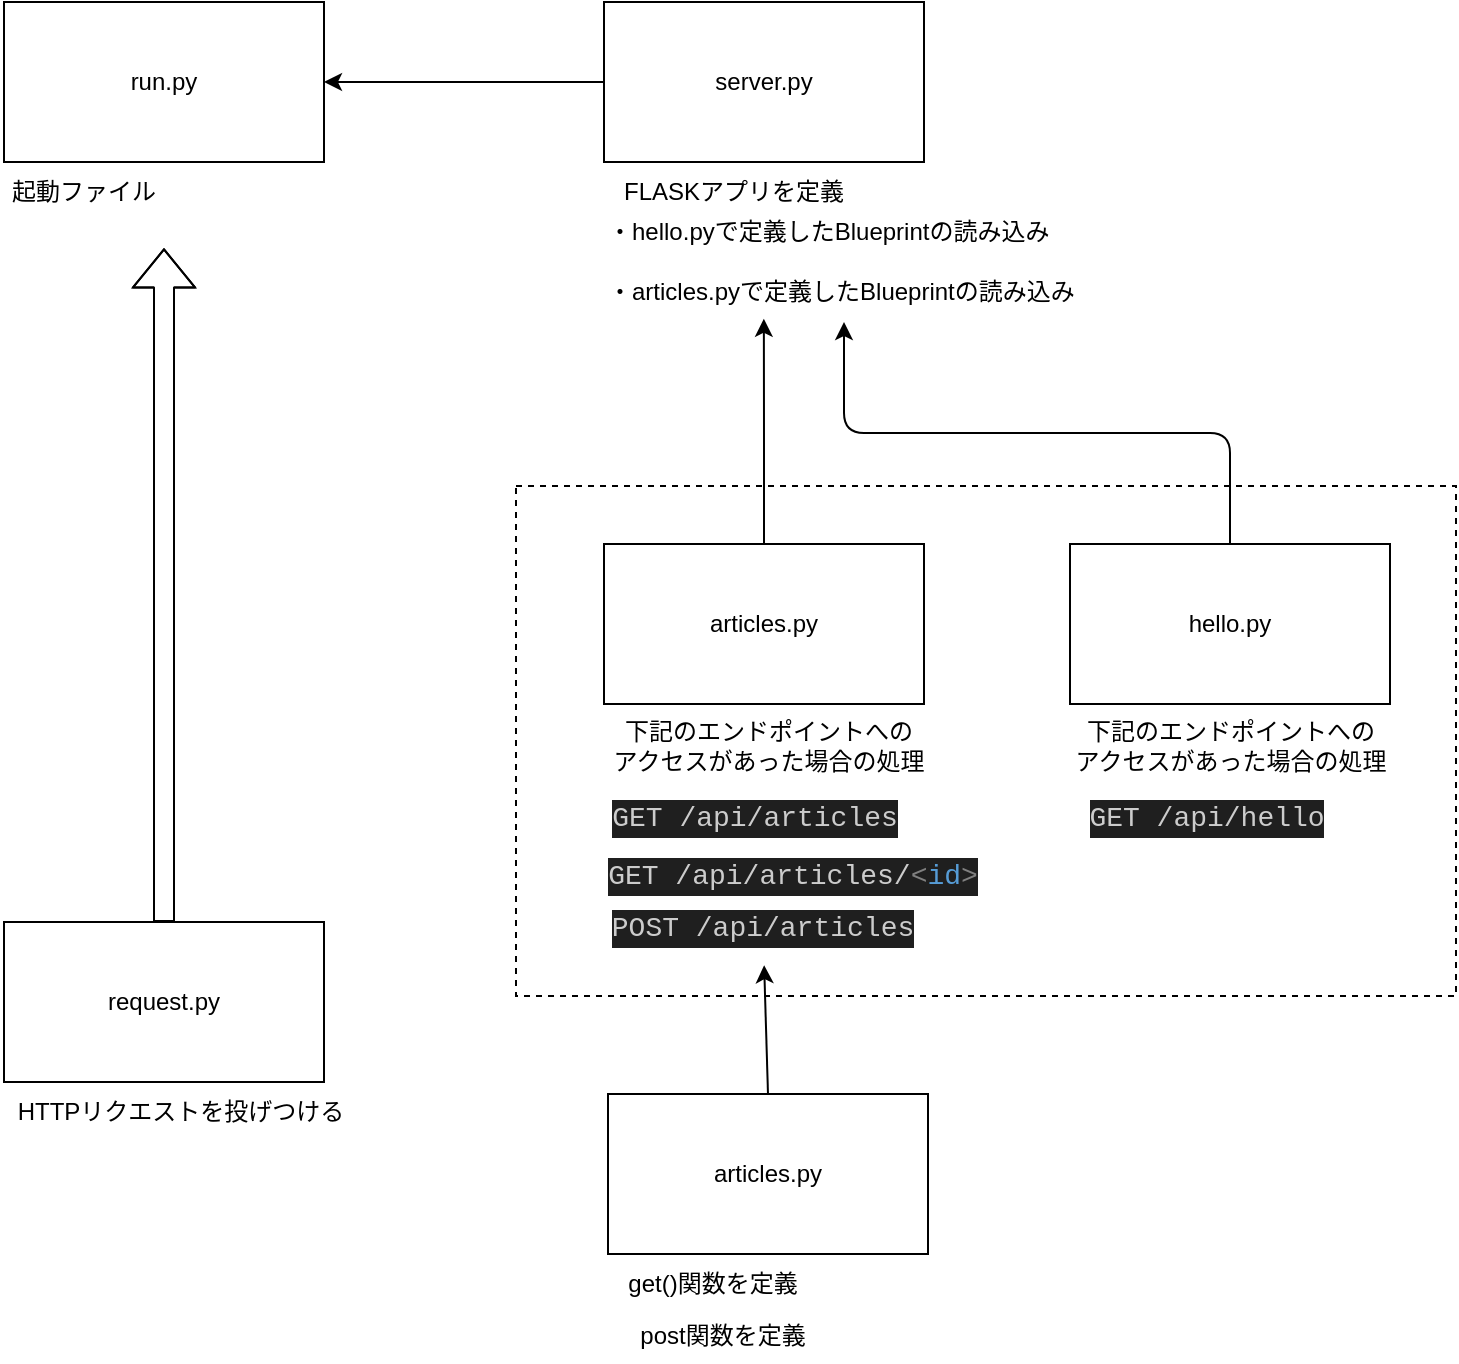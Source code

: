 <mxfile>
    <diagram id="KbKujRR1OgIPhaz0einG" name="ページ1">
        <mxGraphModel dx="845" dy="916" grid="0" gridSize="10" guides="1" tooltips="1" connect="1" arrows="1" fold="1" page="1" pageScale="1" pageWidth="1200" pageHeight="1000" math="0" shadow="0">
            <root>
                <mxCell id="0"/>
                <mxCell id="1" parent="0"/>
                <mxCell id="28" value="" style="whiteSpace=wrap;html=1;labelBackgroundColor=default;fillColor=default;labelBorderColor=none;dashed=1;" parent="1" vertex="1">
                    <mxGeometry x="376" y="362" width="470" height="255" as="geometry"/>
                </mxCell>
                <mxCell id="2" value="run.py" style="whiteSpace=wrap;html=1;fillColor=default;labelBackgroundColor=default;" parent="1" vertex="1">
                    <mxGeometry x="120" y="120" width="160" height="80" as="geometry"/>
                </mxCell>
                <mxCell id="23" style="edgeStyle=orthogonalEdgeStyle;html=1;exitX=0.5;exitY=0;exitDx=0;exitDy=0;entryX=0.333;entryY=0.947;entryDx=0;entryDy=0;entryPerimeter=0;" parent="1" source="3" target="11" edge="1">
                    <mxGeometry relative="1" as="geometry"/>
                </mxCell>
                <mxCell id="3" value="articles.py" style="whiteSpace=wrap;html=1;fillColor=default;labelBackgroundColor=default;" parent="1" vertex="1">
                    <mxGeometry x="420" y="391" width="160" height="80" as="geometry"/>
                </mxCell>
                <mxCell id="12" style="edgeStyle=orthogonalEdgeStyle;html=1;exitX=0;exitY=0.5;exitDx=0;exitDy=0;entryX=1;entryY=0.5;entryDx=0;entryDy=0;" parent="1" source="4" target="2" edge="1">
                    <mxGeometry relative="1" as="geometry"/>
                </mxCell>
                <mxCell id="4" value="server.py" style="whiteSpace=wrap;html=1;fillColor=default;labelBackgroundColor=default;" parent="1" vertex="1">
                    <mxGeometry x="420" y="120" width="160" height="80" as="geometry"/>
                </mxCell>
                <mxCell id="26" style="html=1;exitX=0.5;exitY=0;exitDx=0;exitDy=0;entryX=0.51;entryY=1.116;entryDx=0;entryDy=0;entryPerimeter=0;" parent="1" source="5" target="20" edge="1">
                    <mxGeometry relative="1" as="geometry">
                        <mxPoint x="482" y="638" as="targetPoint"/>
                    </mxGeometry>
                </mxCell>
                <mxCell id="5" value="articles.py" style="whiteSpace=wrap;html=1;fillColor=default;labelBackgroundColor=default;" parent="1" vertex="1">
                    <mxGeometry x="422" y="666" width="160" height="80" as="geometry"/>
                </mxCell>
                <mxCell id="24" style="edgeStyle=orthogonalEdgeStyle;html=1;exitX=0.5;exitY=0;exitDx=0;exitDy=0;" parent="1" source="6" target="11" edge="1">
                    <mxGeometry relative="1" as="geometry"/>
                </mxCell>
                <mxCell id="6" value="hello.py" style="whiteSpace=wrap;html=1;fillColor=default;labelBackgroundColor=default;" parent="1" vertex="1">
                    <mxGeometry x="653" y="391" width="160" height="80" as="geometry"/>
                </mxCell>
                <mxCell id="13" style="edgeStyle=orthogonalEdgeStyle;html=1;exitX=0.5;exitY=0;exitDx=0;exitDy=0;shape=flexArrow;" parent="1" source="7" edge="1">
                    <mxGeometry relative="1" as="geometry">
                        <mxPoint x="200" y="243.2" as="targetPoint"/>
                    </mxGeometry>
                </mxCell>
                <mxCell id="7" value="request.py" style="whiteSpace=wrap;html=1;fillColor=default;labelBackgroundColor=default;" parent="1" vertex="1">
                    <mxGeometry x="120" y="580" width="160" height="80" as="geometry"/>
                </mxCell>
                <mxCell id="8" value="起動ファイル" style="text;strokeColor=none;align=center;fillColor=none;html=1;verticalAlign=middle;whiteSpace=wrap;rounded=0;labelBackgroundColor=default;" parent="1" vertex="1">
                    <mxGeometry x="120" y="200" width="80" height="30" as="geometry"/>
                </mxCell>
                <mxCell id="9" value="FLASKアプリを定義" style="text;strokeColor=none;align=center;fillColor=none;html=1;verticalAlign=middle;whiteSpace=wrap;rounded=0;labelBackgroundColor=default;" parent="1" vertex="1">
                    <mxGeometry x="420" y="200" width="130" height="30" as="geometry"/>
                </mxCell>
                <mxCell id="10" value="・hello.pyで定義したBlueprintの読み込み" style="text;strokeColor=none;align=left;fillColor=none;html=1;verticalAlign=middle;whiteSpace=wrap;rounded=0;labelBackgroundColor=default;" parent="1" vertex="1">
                    <mxGeometry x="420" y="220" width="240" height="30" as="geometry"/>
                </mxCell>
                <mxCell id="11" value="・articles.pyで定義したBlueprintの読み込み" style="text;strokeColor=none;align=left;fillColor=none;html=1;verticalAlign=middle;whiteSpace=wrap;rounded=0;labelBackgroundColor=default;" parent="1" vertex="1">
                    <mxGeometry x="420" y="250" width="240" height="30" as="geometry"/>
                </mxCell>
                <mxCell id="14" value="HTTPリクエストを投げつける" style="text;strokeColor=none;align=center;fillColor=none;html=1;verticalAlign=middle;whiteSpace=wrap;rounded=0;labelBackgroundColor=default;" parent="1" vertex="1">
                    <mxGeometry x="118" y="660" width="181" height="30" as="geometry"/>
                </mxCell>
                <mxCell id="16" value="&lt;div style=&quot;color: rgb(204, 204, 204); background-color: rgb(31, 31, 31); font-family: Consolas, &amp;quot;Courier New&amp;quot;, monospace; font-size: 14px; line-height: 19px;&quot;&gt;GET /api/hello&lt;/div&gt;" style="text;html=1;align=center;verticalAlign=middle;resizable=0;points=[];autosize=1;strokeColor=none;fillColor=none;" parent="1" vertex="1">
                    <mxGeometry x="658" y="512" width="126" height="31" as="geometry"/>
                </mxCell>
                <mxCell id="17" value="&lt;div style=&quot;color: rgb(204, 204, 204); background-color: rgb(31, 31, 31); font-family: Consolas, &amp;quot;Courier New&amp;quot;, monospace; font-size: 14px; line-height: 19px;&quot;&gt;GET /api/articles&lt;/div&gt;" style="text;html=1;align=center;verticalAlign=middle;resizable=0;points=[];autosize=1;strokeColor=none;fillColor=none;" parent="1" vertex="1">
                    <mxGeometry x="420" y="512" width="149" height="31" as="geometry"/>
                </mxCell>
                <mxCell id="18" value="&lt;div style=&quot;color: rgb(204, 204, 204); background-color: rgb(31, 31, 31); font-family: Consolas, &amp;quot;Courier New&amp;quot;, monospace; font-size: 14px; line-height: 19px;&quot;&gt;GET /api/articles/&lt;span style=&quot;color: #808080;&quot;&gt;&amp;lt;&lt;/span&gt;&lt;span style=&quot;color: #569cd6;&quot;&gt;id&lt;/span&gt;&lt;span style=&quot;color: #808080;&quot;&gt;&amp;gt;&lt;/span&gt;&lt;/div&gt;" style="text;html=1;align=center;verticalAlign=middle;resizable=0;points=[];autosize=1;strokeColor=none;fillColor=none;" parent="1" vertex="1">
                    <mxGeometry x="420" y="541" width="187" height="31" as="geometry"/>
                </mxCell>
                <mxCell id="19" value="下記のエンドポイントへの&lt;br&gt;アクセスがあった場合の処理" style="text;html=1;align=center;verticalAlign=middle;resizable=0;points=[];autosize=1;strokeColor=none;fillColor=none;" parent="1" vertex="1">
                    <mxGeometry x="415" y="471" width="174" height="41" as="geometry"/>
                </mxCell>
                <mxCell id="20" value="&lt;div style=&quot;color: rgb(204, 204, 204); background-color: rgb(31, 31, 31); font-family: Consolas, &amp;quot;Courier New&amp;quot;, monospace; font-size: 14px; line-height: 19px;&quot;&gt;POST /api/articles&lt;/div&gt;" style="text;html=1;align=center;verticalAlign=middle;resizable=0;points=[];autosize=1;strokeColor=none;fillColor=none;" parent="1" vertex="1">
                    <mxGeometry x="420" y="567" width="157" height="31" as="geometry"/>
                </mxCell>
                <mxCell id="22" value="下記のエンドポイントへの&lt;br&gt;アクセスがあった場合の処理" style="text;html=1;align=center;verticalAlign=middle;resizable=0;points=[];autosize=1;strokeColor=none;fillColor=none;" parent="1" vertex="1">
                    <mxGeometry x="646" y="471" width="174" height="41" as="geometry"/>
                </mxCell>
                <mxCell id="30" value="get()関数を定義" style="text;html=1;align=center;verticalAlign=middle;resizable=0;points=[];autosize=1;strokeColor=none;fillColor=none;" parent="1" vertex="1">
                    <mxGeometry x="422" y="748" width="103" height="26" as="geometry"/>
                </mxCell>
                <mxCell id="31" value="post関数を定義" style="text;html=1;align=center;verticalAlign=middle;resizable=0;points=[];autosize=1;strokeColor=none;fillColor=none;" parent="1" vertex="1">
                    <mxGeometry x="428" y="774" width="101" height="26" as="geometry"/>
                </mxCell>
            </root>
        </mxGraphModel>
    </diagram>
</mxfile>